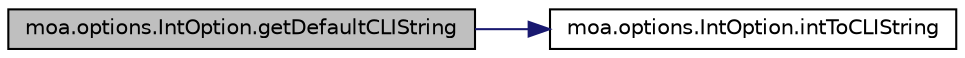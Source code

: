 digraph G
{
  edge [fontname="Helvetica",fontsize="10",labelfontname="Helvetica",labelfontsize="10"];
  node [fontname="Helvetica",fontsize="10",shape=record];
  rankdir=LR;
  Node1 [label="moa.options.IntOption.getDefaultCLIString",height=0.2,width=0.4,color="black", fillcolor="grey75", style="filled" fontcolor="black"];
  Node1 -> Node2 [color="midnightblue",fontsize="10",style="solid",fontname="Helvetica"];
  Node2 [label="moa.options.IntOption.intToCLIString",height=0.2,width=0.4,color="black", fillcolor="white", style="filled",URL="$classmoa_1_1options_1_1IntOption.html#a4baa568309988b5e42465c407623d17f"];
}
